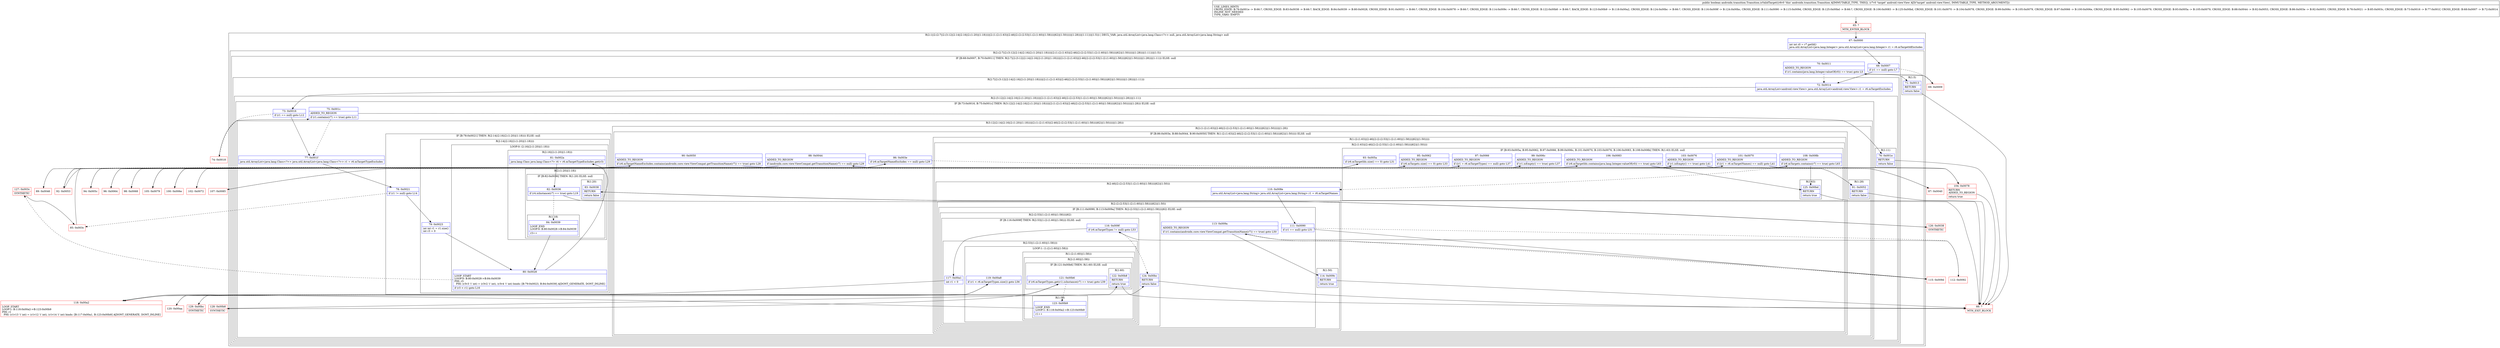digraph "CFG forandroidx.transition.Transition.isValidTarget(Landroid\/view\/View;)Z" {
subgraph cluster_Region_1257926971 {
label = "R(2:1|(2:(2:7|(2:(3:12|(2:14|(2:16|(2:(1:20)|(1:18))))|(2:(1:(2:(1:63)|(2:46|(2:(2:(2:53|(1:(2:(1:60)|(1:58))))|62)|(1:50)))))|(1:28)))|(1:11)))|(1:5))) | DECL_VAR: java.util.ArrayList\<java.lang.Class\<?\>\> null, java.util.ArrayList\<java.lang.String\> null\l";
node [shape=record,color=blue];
Node_67 [shape=record,label="{67\:\ 0x0000|int int r0 = r7.getId()\ljava.util.ArrayList\<java.lang.Integer\> java.util.ArrayList\<java.lang.Integer\> r1 = r6.mTargetIdExcludes\l}"];
subgraph cluster_Region_477904877 {
label = "R(2:(2:7|(2:(3:12|(2:14|(2:16|(2:(1:20)|(1:18))))|(2:(1:(2:(1:63)|(2:46|(2:(2:(2:53|(1:(2:(1:60)|(1:58))))|62)|(1:50)))))|(1:28)))|(1:11)))|(1:5))";
node [shape=record,color=blue];
subgraph cluster_IfRegion_1082904763 {
label = "IF [B:68:0x0007, B:70:0x0011] THEN: R(2:7|(2:(3:12|(2:14|(2:16|(2:(1:20)|(1:18))))|(2:(1:(2:(1:63)|(2:46|(2:(2:(2:53|(1:(2:(1:60)|(1:58))))|62)|(1:50)))))|(1:28)))|(1:11))) ELSE: null";
node [shape=record,color=blue];
Node_68 [shape=record,label="{68\:\ 0x0007|if (r1 == null) goto L7\l}"];
Node_70 [shape=record,label="{70\:\ 0x0011|ADDED_TO_REGION\l|if (r1.contains(java.lang.Integer.valueOf(r0)) == true) goto L5\l}"];
subgraph cluster_Region_1396693070 {
label = "R(2:7|(2:(3:12|(2:14|(2:16|(2:(1:20)|(1:18))))|(2:(1:(2:(1:63)|(2:46|(2:(2:(2:53|(1:(2:(1:60)|(1:58))))|62)|(1:50)))))|(1:28)))|(1:11)))";
node [shape=record,color=blue];
Node_72 [shape=record,label="{72\:\ 0x0014|java.util.ArrayList\<android.view.View\> java.util.ArrayList\<android.view.View\> r1 = r6.mTargetExcludes\l}"];
subgraph cluster_Region_490026245 {
label = "R(2:(3:12|(2:14|(2:16|(2:(1:20)|(1:18))))|(2:(1:(2:(1:63)|(2:46|(2:(2:(2:53|(1:(2:(1:60)|(1:58))))|62)|(1:50)))))|(1:28)))|(1:11))";
node [shape=record,color=blue];
subgraph cluster_IfRegion_1247086779 {
label = "IF [B:73:0x0016, B:75:0x001c] THEN: R(3:12|(2:14|(2:16|(2:(1:20)|(1:18))))|(2:(1:(2:(1:63)|(2:46|(2:(2:(2:53|(1:(2:(1:60)|(1:58))))|62)|(1:50)))))|(1:28))) ELSE: null";
node [shape=record,color=blue];
Node_73 [shape=record,label="{73\:\ 0x0016|if (r1 == null) goto L12\l}"];
Node_75 [shape=record,label="{75\:\ 0x001c|ADDED_TO_REGION\l|if (r1.contains(r7) == true) goto L11\l}"];
subgraph cluster_Region_1422198594 {
label = "R(3:12|(2:14|(2:16|(2:(1:20)|(1:18))))|(2:(1:(2:(1:63)|(2:46|(2:(2:(2:53|(1:(2:(1:60)|(1:58))))|62)|(1:50)))))|(1:28)))";
node [shape=record,color=blue];
Node_77 [shape=record,label="{77\:\ 0x001f|java.util.ArrayList\<java.lang.Class\<?\>\> java.util.ArrayList\<java.lang.Class\<?\>\> r1 = r6.mTargetTypeExcludes\l}"];
subgraph cluster_IfRegion_1504074359 {
label = "IF [B:78:0x0021] THEN: R(2:14|(2:16|(2:(1:20)|(1:18)))) ELSE: null";
node [shape=record,color=blue];
Node_78 [shape=record,label="{78\:\ 0x0021|if (r1 != null) goto L14\l}"];
subgraph cluster_Region_1962284197 {
label = "R(2:14|(2:16|(2:(1:20)|(1:18))))";
node [shape=record,color=blue];
Node_79 [shape=record,label="{79\:\ 0x0023|int int r1 = r1.size()\lint r3 = 0\l}"];
subgraph cluster_LoopRegion_1782526364 {
label = "LOOP:0: (2:16|(2:(1:20)|(1:18)))";
node [shape=record,color=blue];
Node_80 [shape=record,label="{80\:\ 0x0028|LOOP_START\lLOOP:0: B:80:0x0028\-\>B:84:0x0039\lPHI: r3 \l  PHI: (r3v3 'i' int) = (r3v2 'i' int), (r3v4 'i' int) binds: [B:79:0x0023, B:84:0x0039] A[DONT_GENERATE, DONT_INLINE]\l|if (r3 \< r1) goto L16\l}"];
subgraph cluster_Region_1861789833 {
label = "R(2:16|(2:(1:20)|(1:18)))";
node [shape=record,color=blue];
Node_81 [shape=record,label="{81\:\ 0x002a|java.lang.Class java.lang.Class\<?\> r4 = r6.mTargetTypeExcludes.get(r3)\l}"];
subgraph cluster_Region_1717143169 {
label = "R(2:(1:20)|(1:18))";
node [shape=record,color=blue];
subgraph cluster_IfRegion_436597497 {
label = "IF [B:82:0x0036] THEN: R(1:20) ELSE: null";
node [shape=record,color=blue];
Node_82 [shape=record,label="{82\:\ 0x0036|if (r4.isInstance(r7) == true) goto L19\l}"];
subgraph cluster_Region_775673975 {
label = "R(1:20)";
node [shape=record,color=blue];
Node_83 [shape=record,label="{83\:\ 0x0038|RETURN\l|return false\l}"];
}
}
subgraph cluster_Region_1496259188 {
label = "R(1:18)";
node [shape=record,color=blue];
Node_84 [shape=record,label="{84\:\ 0x0039|LOOP_END\lLOOP:0: B:80:0x0028\-\>B:84:0x0039\l|r3++\l}"];
}
}
}
}
}
}
subgraph cluster_Region_1397037322 {
label = "R(2:(1:(2:(1:63)|(2:46|(2:(2:(2:53|(1:(2:(1:60)|(1:58))))|62)|(1:50)))))|(1:28))";
node [shape=record,color=blue];
subgraph cluster_IfRegion_1735168890 {
label = "IF [B:86:0x003e, B:88:0x0044, B:90:0x0050] THEN: R(1:(2:(1:63)|(2:46|(2:(2:(2:53|(1:(2:(1:60)|(1:58))))|62)|(1:50))))) ELSE: null";
node [shape=record,color=blue];
Node_86 [shape=record,label="{86\:\ 0x003e|if (r6.mTargetNameExcludes == null) goto L29\l}"];
Node_88 [shape=record,label="{88\:\ 0x0044|ADDED_TO_REGION\l|if (androidx.core.view.ViewCompat.getTransitionName(r7) == null) goto L29\l}"];
Node_90 [shape=record,label="{90\:\ 0x0050|ADDED_TO_REGION\l|if (r6.mTargetNameExcludes.contains(androidx.core.view.ViewCompat.getTransitionName(r7)) == true) goto L28\l}"];
subgraph cluster_Region_1294691480 {
label = "R(1:(2:(1:63)|(2:46|(2:(2:(2:53|(1:(2:(1:60)|(1:58))))|62)|(1:50)))))";
node [shape=record,color=blue];
subgraph cluster_Region_1034153258 {
label = "R(2:(1:63)|(2:46|(2:(2:(2:53|(1:(2:(1:60)|(1:58))))|62)|(1:50))))";
node [shape=record,color=blue];
subgraph cluster_IfRegion_488769924 {
label = "IF [B:93:0x005a, B:95:0x0062, B:97:0x0066, B:99:0x006c, B:101:0x0070, B:103:0x0076, B:106:0x0083, B:108:0x008b] THEN: R(1:63) ELSE: null";
node [shape=record,color=blue];
Node_93 [shape=record,label="{93\:\ 0x005a|if (r6.mTargetIds.size() == 0) goto L31\l}"];
Node_95 [shape=record,label="{95\:\ 0x0062|ADDED_TO_REGION\l|if (r6.mTargets.size() == 0) goto L33\l}"];
Node_97 [shape=record,label="{97\:\ 0x0066|ADDED_TO_REGION\l|if ((r1 = r6.mTargetTypes) == null) goto L37\l}"];
Node_99 [shape=record,label="{99\:\ 0x006c|ADDED_TO_REGION\l|if (r1.isEmpty() == true) goto L37\l}"];
Node_101 [shape=record,label="{101\:\ 0x0070|ADDED_TO_REGION\l|if ((r1 = r6.mTargetNames) == null) goto L41\l}"];
Node_103 [shape=record,label="{103\:\ 0x0076|ADDED_TO_REGION\l|if (r1.isEmpty() == true) goto L41\l}"];
Node_106 [shape=record,label="{106\:\ 0x0083|ADDED_TO_REGION\l|if (r6.mTargetIds.contains(java.lang.Integer.valueOf(r0)) == true) goto L63\l}"];
Node_108 [shape=record,label="{108\:\ 0x008b|ADDED_TO_REGION\l|if (r6.mTargets.contains(r7) == true) goto L63\l}"];
subgraph cluster_Region_1179991773 {
label = "R(1:63)";
node [shape=record,color=blue];
Node_125 [shape=record,label="{125\:\ 0x00bd|RETURN\l|return true\l}"];
}
}
subgraph cluster_Region_369416784 {
label = "R(2:46|(2:(2:(2:53|(1:(2:(1:60)|(1:58))))|62)|(1:50)))";
node [shape=record,color=blue];
Node_110 [shape=record,label="{110\:\ 0x008e|java.util.ArrayList\<java.lang.String\> java.util.ArrayList\<java.lang.String\> r1 = r6.mTargetNames\l}"];
subgraph cluster_Region_1159828014 {
label = "R(2:(2:(2:53|(1:(2:(1:60)|(1:58))))|62)|(1:50))";
node [shape=record,color=blue];
subgraph cluster_IfRegion_1778852037 {
label = "IF [B:111:0x0090, B:113:0x009a] THEN: R(2:(2:53|(1:(2:(1:60)|(1:58))))|62) ELSE: null";
node [shape=record,color=blue];
Node_111 [shape=record,label="{111\:\ 0x0090|if (r1 == null) goto L51\l}"];
Node_113 [shape=record,label="{113\:\ 0x009a|ADDED_TO_REGION\l|if (r1.contains(androidx.core.view.ViewCompat.getTransitionName(r7)) == true) goto L50\l}"];
subgraph cluster_Region_1408793022 {
label = "R(2:(2:53|(1:(2:(1:60)|(1:58))))|62)";
node [shape=record,color=blue];
subgraph cluster_IfRegion_1905267798 {
label = "IF [B:116:0x009f] THEN: R(2:53|(1:(2:(1:60)|(1:58)))) ELSE: null";
node [shape=record,color=blue];
Node_116 [shape=record,label="{116\:\ 0x009f|if (r6.mTargetTypes != null) goto L53\l}"];
subgraph cluster_Region_26851856 {
label = "R(2:53|(1:(2:(1:60)|(1:58))))";
node [shape=record,color=blue];
Node_117 [shape=record,label="{117\:\ 0x00a1|int r1 = 0\l}"];
subgraph cluster_LoopRegion_1158596026 {
label = "LOOP:1: (1:(2:(1:60)|(1:58)))";
node [shape=record,color=blue];
Node_119 [shape=record,label="{119\:\ 0x00a8|if (r1 \< r6.mTargetTypes.size()) goto L56\l}"];
subgraph cluster_Region_509374319 {
label = "R(1:(2:(1:60)|(1:58)))";
node [shape=record,color=blue];
subgraph cluster_Region_1470447208 {
label = "R(2:(1:60)|(1:58))";
node [shape=record,color=blue];
subgraph cluster_IfRegion_641357425 {
label = "IF [B:121:0x00b6] THEN: R(1:60) ELSE: null";
node [shape=record,color=blue];
Node_121 [shape=record,label="{121\:\ 0x00b6|if (r6.mTargetTypes.get(r1).isInstance(r7) == true) goto L59\l}"];
subgraph cluster_Region_1199605931 {
label = "R(1:60)";
node [shape=record,color=blue];
Node_122 [shape=record,label="{122\:\ 0x00b8|RETURN\l|return true\l}"];
}
}
subgraph cluster_Region_1969766673 {
label = "R(1:58)";
node [shape=record,color=blue];
Node_123 [shape=record,label="{123\:\ 0x00b9|LOOP_END\lLOOP:1: B:118:0x00a2\-\>B:123:0x00b9\l|r1++\l}"];
}
}
}
}
}
}
Node_124 [shape=record,label="{124\:\ 0x00bc|RETURN\l|return false\l}"];
}
}
subgraph cluster_Region_910366377 {
label = "R(1:50)";
node [shape=record,color=blue];
Node_114 [shape=record,label="{114\:\ 0x009c|RETURN\l|return true\l}"];
}
}
}
}
}
}
subgraph cluster_Region_1268330521 {
label = "R(1:28)";
node [shape=record,color=blue];
Node_91 [shape=record,label="{91\:\ 0x0052|RETURN\l|return false\l}"];
}
}
}
}
subgraph cluster_Region_900796796 {
label = "R(1:11)";
node [shape=record,color=blue];
Node_76 [shape=record,label="{76\:\ 0x001e|RETURN\l|return false\l}"];
}
}
}
}
subgraph cluster_Region_1983316657 {
label = "R(1:5)";
node [shape=record,color=blue];
Node_71 [shape=record,label="{71\:\ 0x0013|RETURN\l|return false\l}"];
}
}
}
Node_65 [shape=record,color=red,label="{65\:\ ?|MTH_ENTER_BLOCK\l}"];
Node_69 [shape=record,color=red,label="{69\:\ 0x0009}"];
Node_66 [shape=record,color=red,label="{66\:\ ?|MTH_EXIT_BLOCK\l}"];
Node_74 [shape=record,color=red,label="{74\:\ 0x0018}"];
Node_126 [shape=record,color=red,label="{126\:\ 0x0038|SYNTHETIC\l}"];
Node_127 [shape=record,color=red,label="{127\:\ 0x003c|SYNTHETIC\l}"];
Node_85 [shape=record,color=red,label="{85\:\ 0x003c}"];
Node_87 [shape=record,color=red,label="{87\:\ 0x0040}"];
Node_89 [shape=record,color=red,label="{89\:\ 0x0046}"];
Node_92 [shape=record,color=red,label="{92\:\ 0x0053}"];
Node_94 [shape=record,color=red,label="{94\:\ 0x005c}"];
Node_96 [shape=record,color=red,label="{96\:\ 0x0064}"];
Node_98 [shape=record,color=red,label="{98\:\ 0x0068}"];
Node_100 [shape=record,color=red,label="{100\:\ 0x006e}"];
Node_102 [shape=record,color=red,label="{102\:\ 0x0072}"];
Node_104 [shape=record,color=red,label="{104\:\ 0x0078|RETURN\lADDED_TO_REGION\l|return true\l}"];
Node_105 [shape=record,color=red,label="{105\:\ 0x0079}"];
Node_107 [shape=record,color=red,label="{107\:\ 0x0085}"];
Node_112 [shape=record,color=red,label="{112\:\ 0x0092}"];
Node_115 [shape=record,color=red,label="{115\:\ 0x009d}"];
Node_118 [shape=record,color=red,label="{118\:\ 0x00a2|LOOP_START\lLOOP:1: B:118:0x00a2\-\>B:123:0x00b9\lPHI: r1 \l  PHI: (r1v13 'i' int) = (r1v12 'i' int), (r1v14 'i' int) binds: [B:117:0x00a1, B:123:0x00b9] A[DONT_GENERATE, DONT_INLINE]\l}"];
Node_120 [shape=record,color=red,label="{120\:\ 0x00aa}"];
Node_128 [shape=record,color=red,label="{128\:\ 0x00b8|SYNTHETIC\l}"];
Node_129 [shape=record,color=red,label="{129\:\ 0x00bc|SYNTHETIC\l}"];
MethodNode[shape=record,label="{public boolean androidx.transition.Transition.isValidTarget((r6v0 'this' androidx.transition.Transition A[IMMUTABLE_TYPE, THIS]), (r7v0 'target' android.view.View A[D('target' android.view.View), IMMUTABLE_TYPE, METHOD_ARGUMENT]))  | USE_LINES_HINTS\lCROSS_EDGE: B:76:0x001e \-\> B:66:?, CROSS_EDGE: B:83:0x0038 \-\> B:66:?, BACK_EDGE: B:84:0x0039 \-\> B:80:0x0028, CROSS_EDGE: B:91:0x0052 \-\> B:66:?, CROSS_EDGE: B:104:0x0078 \-\> B:66:?, CROSS_EDGE: B:114:0x009c \-\> B:66:?, CROSS_EDGE: B:122:0x00b8 \-\> B:66:?, BACK_EDGE: B:123:0x00b9 \-\> B:118:0x00a2, CROSS_EDGE: B:124:0x00bc \-\> B:66:?, CROSS_EDGE: B:116:0x009f \-\> B:124:0x00bc, CROSS_EDGE: B:111:0x0090 \-\> B:115:0x009d, CROSS_EDGE: B:125:0x00bd \-\> B:66:?, CROSS_EDGE: B:106:0x0083 \-\> B:125:0x00bd, CROSS_EDGE: B:101:0x0070 \-\> B:104:0x0078, CROSS_EDGE: B:99:0x006c \-\> B:105:0x0079, CROSS_EDGE: B:97:0x0066 \-\> B:100:0x006e, CROSS_EDGE: B:95:0x0062 \-\> B:105:0x0079, CROSS_EDGE: B:93:0x005a \-\> B:105:0x0079, CROSS_EDGE: B:88:0x0044 \-\> B:92:0x0053, CROSS_EDGE: B:86:0x003e \-\> B:92:0x0053, CROSS_EDGE: B:78:0x0021 \-\> B:85:0x003c, CROSS_EDGE: B:73:0x0016 \-\> B:77:0x001f, CROSS_EDGE: B:68:0x0007 \-\> B:72:0x0014\lINLINE_NOT_NEEDED\lTYPE_VARS: EMPTY\l}"];
MethodNode -> Node_65;Node_67 -> Node_68;
Node_68 -> Node_69[style=dashed];
Node_68 -> Node_72;
Node_70 -> Node_71;
Node_70 -> Node_72[style=dashed];
Node_72 -> Node_73;
Node_73 -> Node_74[style=dashed];
Node_73 -> Node_77;
Node_75 -> Node_76;
Node_75 -> Node_77[style=dashed];
Node_77 -> Node_78;
Node_78 -> Node_79;
Node_78 -> Node_85[style=dashed];
Node_79 -> Node_80;
Node_80 -> Node_81;
Node_80 -> Node_127[style=dashed];
Node_81 -> Node_82;
Node_82 -> Node_84[style=dashed];
Node_82 -> Node_126;
Node_83 -> Node_66;
Node_84 -> Node_80;
Node_86 -> Node_87[style=dashed];
Node_86 -> Node_92;
Node_88 -> Node_89[style=dashed];
Node_88 -> Node_92;
Node_90 -> Node_91;
Node_90 -> Node_92[style=dashed];
Node_93 -> Node_94;
Node_93 -> Node_105[style=dashed];
Node_95 -> Node_96;
Node_95 -> Node_105[style=dashed];
Node_97 -> Node_98[style=dashed];
Node_97 -> Node_100;
Node_99 -> Node_100;
Node_99 -> Node_105[style=dashed];
Node_101 -> Node_102[style=dashed];
Node_101 -> Node_104;
Node_103 -> Node_104;
Node_103 -> Node_105[style=dashed];
Node_106 -> Node_107[style=dashed];
Node_106 -> Node_125;
Node_108 -> Node_110[style=dashed];
Node_108 -> Node_125;
Node_125 -> Node_66;
Node_110 -> Node_111;
Node_111 -> Node_112[style=dashed];
Node_111 -> Node_115;
Node_113 -> Node_114;
Node_113 -> Node_115[style=dashed];
Node_116 -> Node_117;
Node_116 -> Node_124[style=dashed];
Node_117 -> Node_118;
Node_119 -> Node_120;
Node_119 -> Node_129[style=dashed];
Node_121 -> Node_123[style=dashed];
Node_121 -> Node_128;
Node_122 -> Node_66;
Node_123 -> Node_118;
Node_124 -> Node_66;
Node_114 -> Node_66;
Node_91 -> Node_66;
Node_76 -> Node_66;
Node_71 -> Node_66;
Node_65 -> Node_67;
Node_69 -> Node_70;
Node_74 -> Node_75;
Node_126 -> Node_83;
Node_127 -> Node_85;
Node_85 -> Node_86;
Node_87 -> Node_88;
Node_89 -> Node_90;
Node_92 -> Node_93;
Node_94 -> Node_95;
Node_96 -> Node_97;
Node_98 -> Node_99;
Node_100 -> Node_101;
Node_102 -> Node_103;
Node_104 -> Node_66;
Node_105 -> Node_106;
Node_107 -> Node_108;
Node_112 -> Node_113;
Node_115 -> Node_116;
Node_118 -> Node_119;
Node_120 -> Node_121;
Node_128 -> Node_122;
Node_129 -> Node_124;
}


